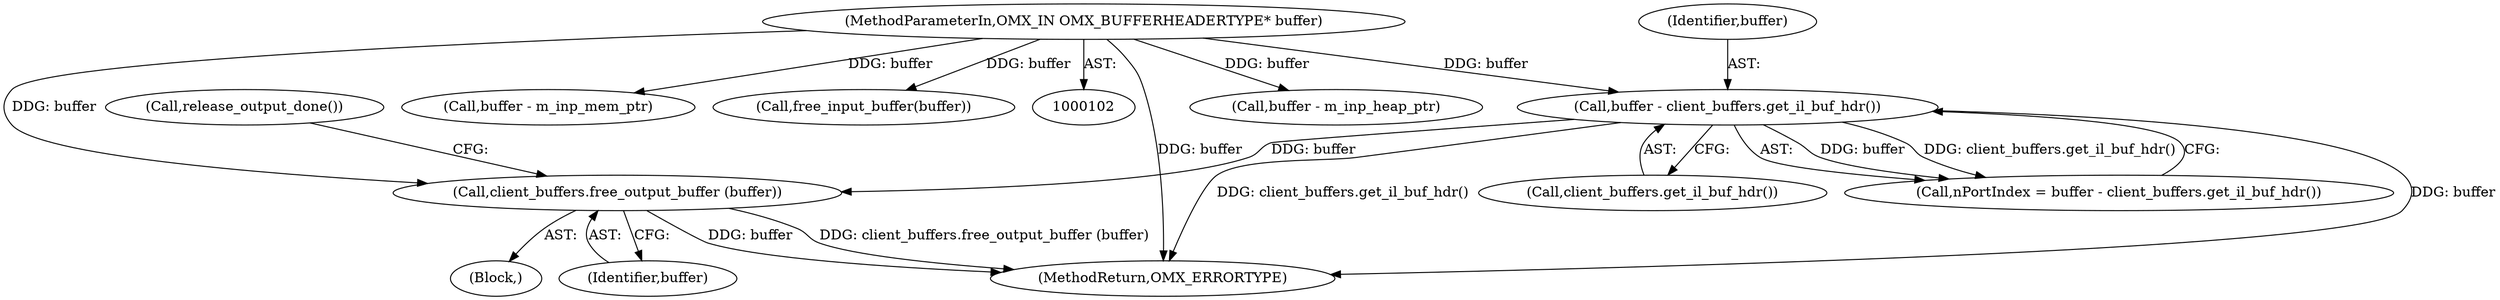 digraph "0_Android_46e305be6e670a5a0041b0b4861122a0f1aabefa_0@API" {
"1000361" [label="(Call,client_buffers.free_output_buffer (buffer))"];
"1000334" [label="(Call,buffer - client_buffers.get_il_buf_hdr())"];
"1000105" [label="(MethodParameterIn,OMX_IN OMX_BUFFERHEADERTYPE* buffer)"];
"1000226" [label="(Call,buffer - m_inp_heap_ptr)"];
"1000362" [label="(Identifier,buffer)"];
"1000441" [label="(MethodReturn,OMX_ERRORTYPE)"];
"1000105" [label="(MethodParameterIn,OMX_IN OMX_BUFFERHEADERTYPE* buffer)"];
"1000350" [label="(Block,)"];
"1000220" [label="(Call,buffer - m_inp_mem_ptr)"];
"1000285" [label="(Call,free_input_buffer(buffer))"];
"1000336" [label="(Call,client_buffers.get_il_buf_hdr())"];
"1000334" [label="(Call,buffer - client_buffers.get_il_buf_hdr())"];
"1000361" [label="(Call,client_buffers.free_output_buffer (buffer))"];
"1000364" [label="(Call,release_output_done())"];
"1000332" [label="(Call,nPortIndex = buffer - client_buffers.get_il_buf_hdr())"];
"1000335" [label="(Identifier,buffer)"];
"1000361" -> "1000350"  [label="AST: "];
"1000361" -> "1000362"  [label="CFG: "];
"1000362" -> "1000361"  [label="AST: "];
"1000364" -> "1000361"  [label="CFG: "];
"1000361" -> "1000441"  [label="DDG: client_buffers.free_output_buffer (buffer)"];
"1000361" -> "1000441"  [label="DDG: buffer"];
"1000334" -> "1000361"  [label="DDG: buffer"];
"1000105" -> "1000361"  [label="DDG: buffer"];
"1000334" -> "1000332"  [label="AST: "];
"1000334" -> "1000336"  [label="CFG: "];
"1000335" -> "1000334"  [label="AST: "];
"1000336" -> "1000334"  [label="AST: "];
"1000332" -> "1000334"  [label="CFG: "];
"1000334" -> "1000441"  [label="DDG: client_buffers.get_il_buf_hdr()"];
"1000334" -> "1000441"  [label="DDG: buffer"];
"1000334" -> "1000332"  [label="DDG: buffer"];
"1000334" -> "1000332"  [label="DDG: client_buffers.get_il_buf_hdr()"];
"1000105" -> "1000334"  [label="DDG: buffer"];
"1000105" -> "1000102"  [label="AST: "];
"1000105" -> "1000441"  [label="DDG: buffer"];
"1000105" -> "1000220"  [label="DDG: buffer"];
"1000105" -> "1000226"  [label="DDG: buffer"];
"1000105" -> "1000285"  [label="DDG: buffer"];
}

